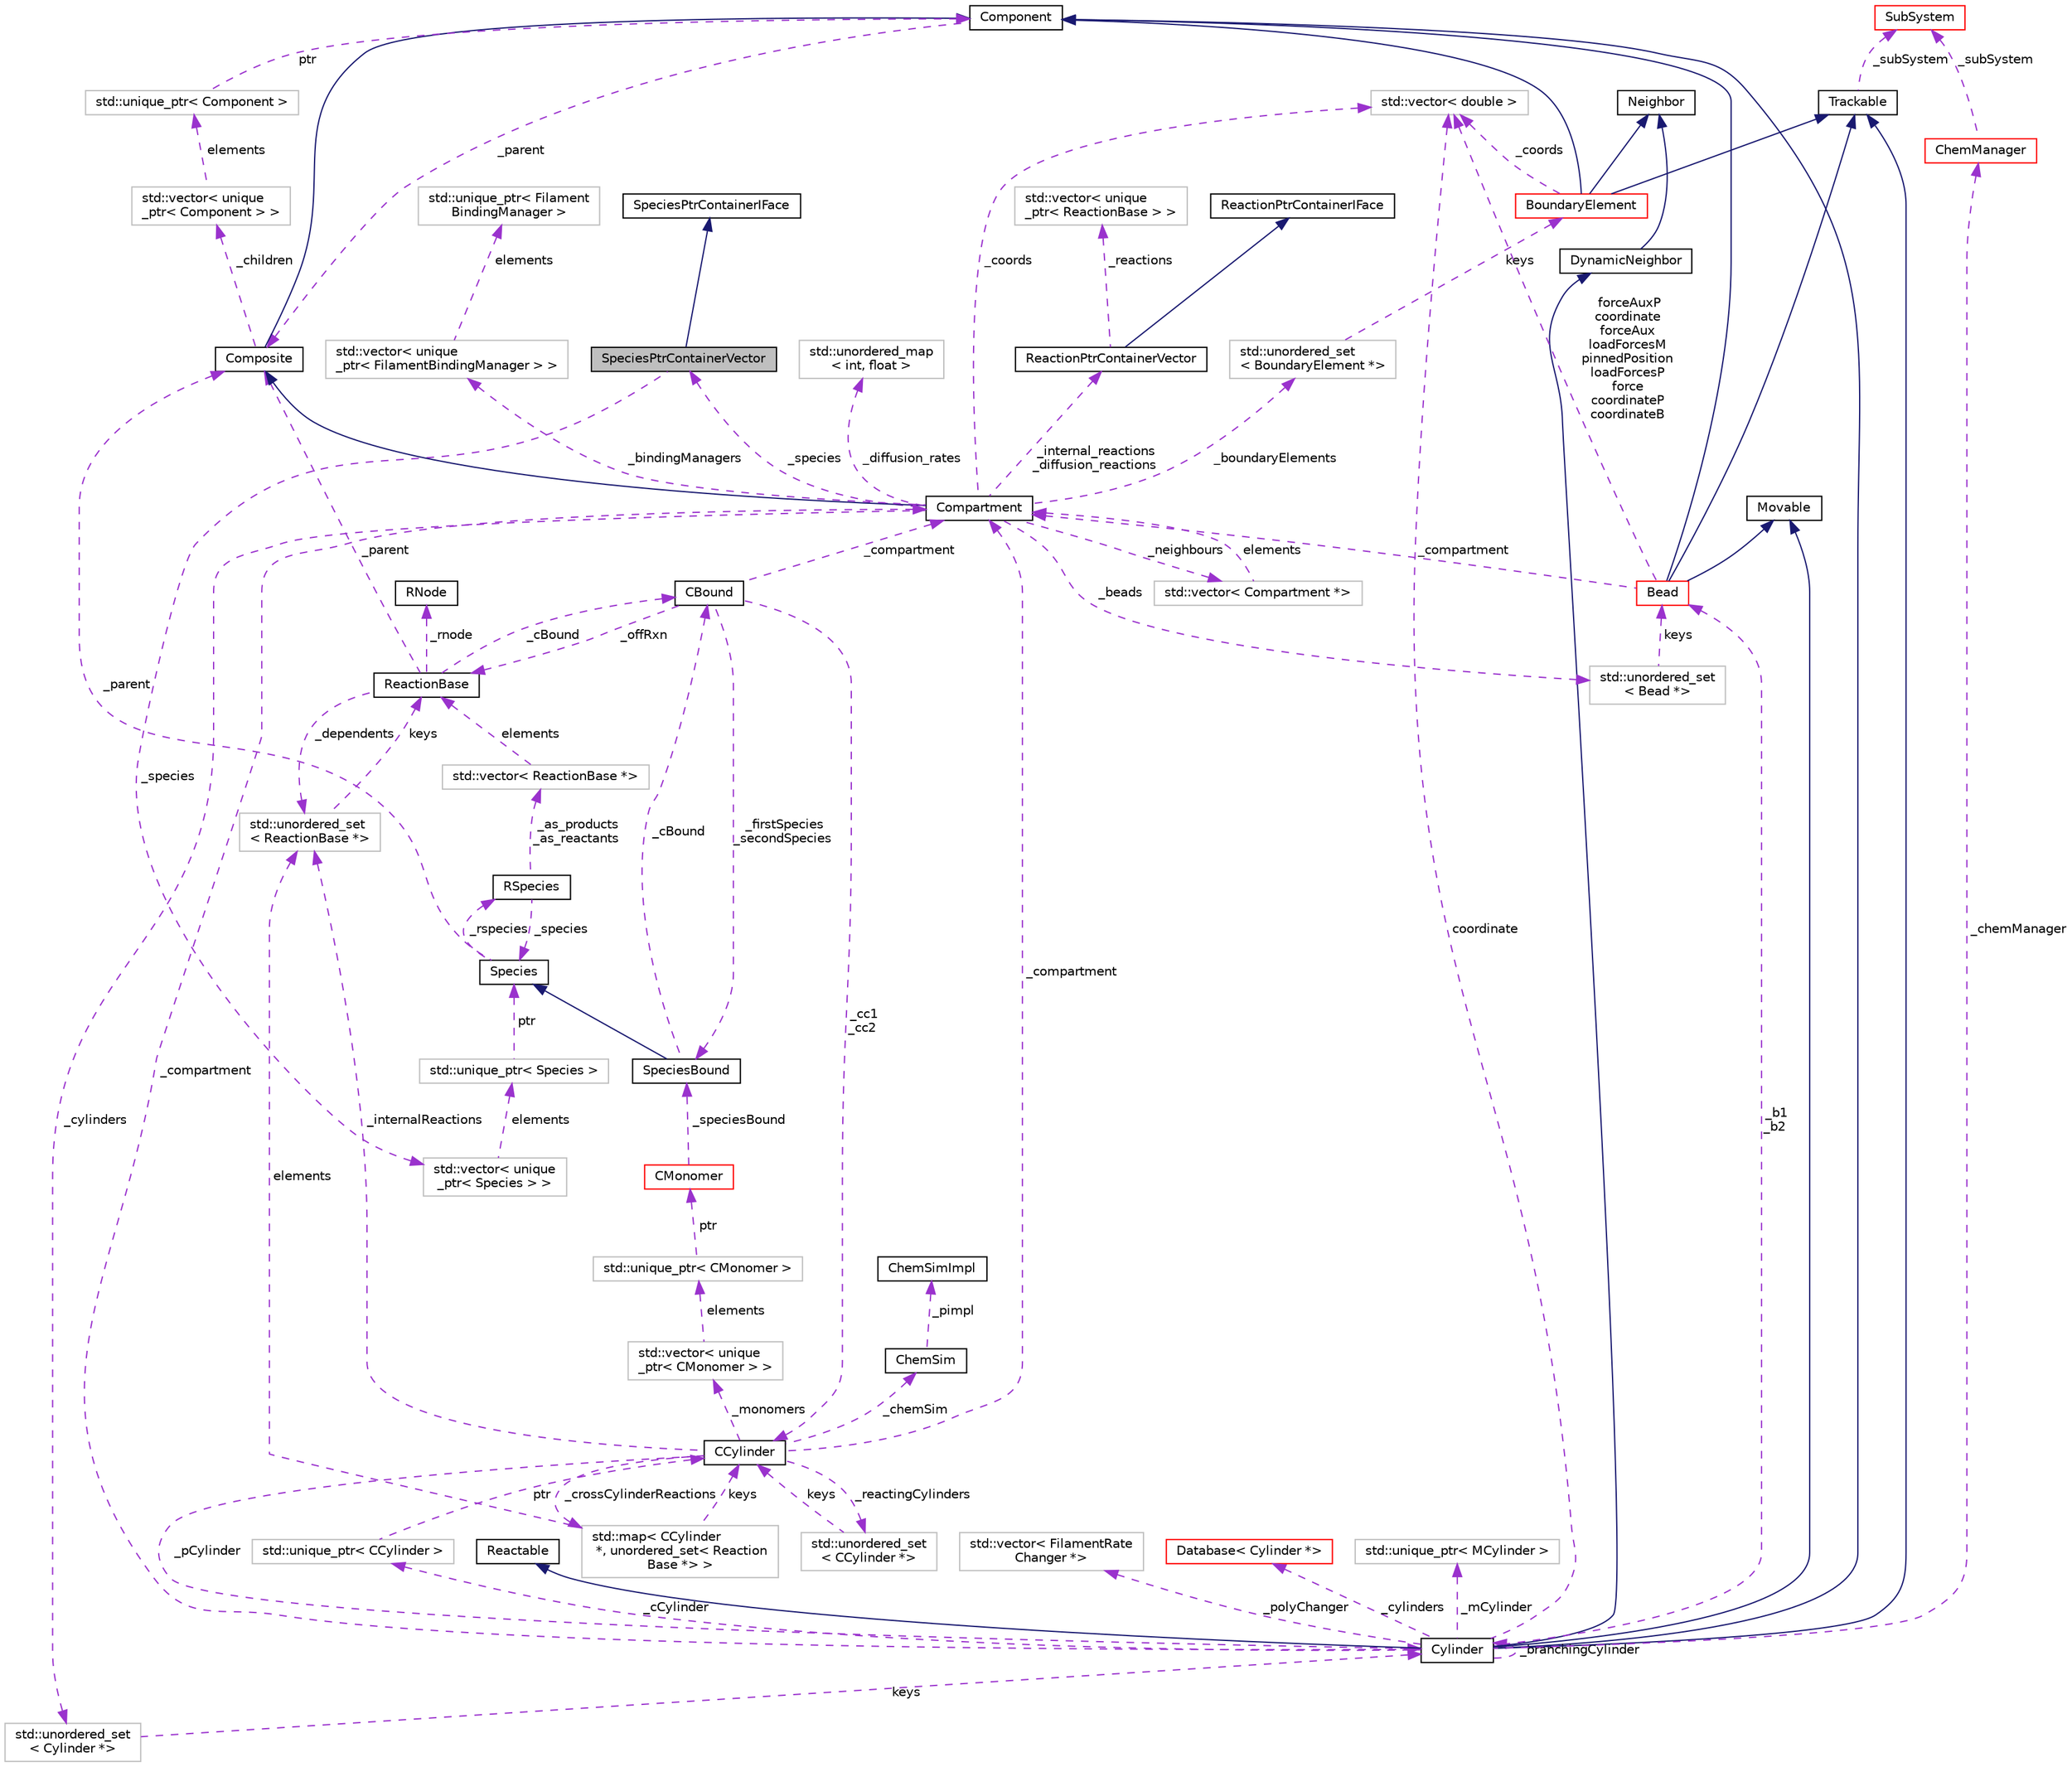 digraph "SpeciesPtrContainerVector"
{
 // INTERACTIVE_SVG=YES
  edge [fontname="Helvetica",fontsize="10",labelfontname="Helvetica",labelfontsize="10"];
  node [fontname="Helvetica",fontsize="10",shape=record];
  Node2 [label="SpeciesPtrContainerVector",height=0.2,width=0.4,color="black", fillcolor="grey75", style="filled", fontcolor="black"];
  Node3 -> Node2 [dir="back",color="midnightblue",fontsize="10",style="solid",fontname="Helvetica"];
  Node3 [label="SpeciesPtrContainerIFace",height=0.2,width=0.4,color="black", fillcolor="white", style="filled",URL="$classSpeciesPtrContainerIFace.html",tooltip="An abstract interface for a container of pointers to Species objects. "];
  Node4 -> Node2 [dir="back",color="darkorchid3",fontsize="10",style="dashed",label=" _species" ,fontname="Helvetica"];
  Node4 [label="std::vector\< unique\l_ptr\< Species \> \>",height=0.2,width=0.4,color="grey75", fillcolor="white", style="filled"];
  Node5 -> Node4 [dir="back",color="darkorchid3",fontsize="10",style="dashed",label=" elements" ,fontname="Helvetica"];
  Node5 [label="std::unique_ptr\< Species \>",height=0.2,width=0.4,color="grey75", fillcolor="white", style="filled"];
  Node6 -> Node5 [dir="back",color="darkorchid3",fontsize="10",style="dashed",label=" ptr" ,fontname="Helvetica"];
  Node6 [label="Species",height=0.2,width=0.4,color="black", fillcolor="white", style="filled",URL="$classSpecies.html",tooltip="Represents chemical molecules, tracks their copy number and can be used in Reactions. "];
  Node7 -> Node6 [dir="back",color="darkorchid3",fontsize="10",style="dashed",label=" _rspecies" ,fontname="Helvetica"];
  Node7 [label="RSpecies",height=0.2,width=0.4,color="black", fillcolor="white", style="filled",URL="$classRSpecies.html",tooltip="Represents the reactive aspect of chemical molecules. "];
  Node8 -> Node7 [dir="back",color="darkorchid3",fontsize="10",style="dashed",label=" _as_products\n_as_reactants" ,fontname="Helvetica"];
  Node8 [label="std::vector\< ReactionBase *\>",height=0.2,width=0.4,color="grey75", fillcolor="white", style="filled"];
  Node9 -> Node8 [dir="back",color="darkorchid3",fontsize="10",style="dashed",label=" elements" ,fontname="Helvetica"];
  Node9 [label="ReactionBase",height=0.2,width=0.4,color="black", fillcolor="white", style="filled",URL="$classReactionBase.html",tooltip="Represents an abstract interface for simple chemical reactions of the form A + B -> C..."];
  Node10 -> Node9 [dir="back",color="darkorchid3",fontsize="10",style="dashed",label=" _parent" ,fontname="Helvetica"];
  Node10 [label="Composite",height=0.2,width=0.4,color="black", fillcolor="white", style="filled",URL="$classComposite.html",tooltip="The aggregating class for the Composite pattern. "];
  Node11 -> Node10 [dir="back",color="midnightblue",fontsize="10",style="solid",fontname="Helvetica"];
  Node11 [label="Component",height=0.2,width=0.4,color="black", fillcolor="white", style="filled",URL="$classComponent.html",tooltip="The base class for the Composite pattern hieararchy. "];
  Node10 -> Node11 [dir="back",color="darkorchid3",fontsize="10",style="dashed",label=" _parent" ,fontname="Helvetica"];
  Node12 -> Node10 [dir="back",color="darkorchid3",fontsize="10",style="dashed",label=" _children" ,fontname="Helvetica"];
  Node12 [label="std::vector\< unique\l_ptr\< Component \> \>",height=0.2,width=0.4,color="grey75", fillcolor="white", style="filled"];
  Node13 -> Node12 [dir="back",color="darkorchid3",fontsize="10",style="dashed",label=" elements" ,fontname="Helvetica"];
  Node13 [label="std::unique_ptr\< Component \>",height=0.2,width=0.4,color="grey75", fillcolor="white", style="filled"];
  Node11 -> Node13 [dir="back",color="darkorchid3",fontsize="10",style="dashed",label=" ptr" ,fontname="Helvetica"];
  Node14 -> Node9 [dir="back",color="darkorchid3",fontsize="10",style="dashed",label=" _dependents" ,fontname="Helvetica"];
  Node14 [label="std::unordered_set\l\< ReactionBase *\>",height=0.2,width=0.4,color="grey75", fillcolor="white", style="filled"];
  Node9 -> Node14 [dir="back",color="darkorchid3",fontsize="10",style="dashed",label=" keys" ,fontname="Helvetica"];
  Node15 -> Node9 [dir="back",color="darkorchid3",fontsize="10",style="dashed",label=" _cBound" ,fontname="Helvetica"];
  Node15 [label="CBound",height=0.2,width=0.4,color="black", fillcolor="white", style="filled",URL="$classCBound.html",tooltip="Represents a chemical object that is bound to a Filament. "];
  Node16 -> Node15 [dir="back",color="darkorchid3",fontsize="10",style="dashed",label=" _cc1\n_cc2" ,fontname="Helvetica"];
  Node16 [label="CCylinder",height=0.2,width=0.4,color="black", fillcolor="white", style="filled",URL="$classCCylinder.html",tooltip="Holds all CMonomers and Reactions associated with it. "];
  Node17 -> Node16 [dir="back",color="darkorchid3",fontsize="10",style="dashed",label=" _crossCylinderReactions" ,fontname="Helvetica"];
  Node17 [label="std::map\< CCylinder\l *, unordered_set\< Reaction\lBase *\> \>",height=0.2,width=0.4,color="grey75", fillcolor="white", style="filled"];
  Node16 -> Node17 [dir="back",color="darkorchid3",fontsize="10",style="dashed",label=" keys" ,fontname="Helvetica"];
  Node14 -> Node17 [dir="back",color="darkorchid3",fontsize="10",style="dashed",label=" elements" ,fontname="Helvetica"];
  Node18 -> Node16 [dir="back",color="darkorchid3",fontsize="10",style="dashed",label=" _monomers" ,fontname="Helvetica"];
  Node18 [label="std::vector\< unique\l_ptr\< CMonomer \> \>",height=0.2,width=0.4,color="grey75", fillcolor="white", style="filled"];
  Node19 -> Node18 [dir="back",color="darkorchid3",fontsize="10",style="dashed",label=" elements" ,fontname="Helvetica"];
  Node19 [label="std::unique_ptr\< CMonomer \>",height=0.2,width=0.4,color="grey75", fillcolor="white", style="filled"];
  Node20 -> Node19 [dir="back",color="darkorchid3",fontsize="10",style="dashed",label=" ptr" ,fontname="Helvetica"];
  Node20 [label="CMonomer",height=0.2,width=0.4,color="red", fillcolor="white", style="filled",URL="$classCMonomer.html",tooltip="Represents a container for all Species that could be contained in a particular filament element at a ..."];
  Node24 -> Node20 [dir="back",color="darkorchid3",fontsize="10",style="dashed",label=" _speciesBound" ,fontname="Helvetica"];
  Node24 [label="SpeciesBound",height=0.2,width=0.4,color="black", fillcolor="white", style="filled",URL="$classSpeciesBound.html",tooltip="Used for species that can be bound to a Filament. "];
  Node6 -> Node24 [dir="back",color="midnightblue",fontsize="10",style="solid",fontname="Helvetica"];
  Node15 -> Node24 [dir="back",color="darkorchid3",fontsize="10",style="dashed",label=" _cBound" ,fontname="Helvetica"];
  Node25 -> Node16 [dir="back",color="darkorchid3",fontsize="10",style="dashed",label=" _pCylinder" ,fontname="Helvetica"];
  Node25 [label="Cylinder",height=0.2,width=0.4,color="black", fillcolor="white", style="filled",URL="$classCylinder.html",tooltip="A container to store a MCylinder and CCylinder. "];
  Node11 -> Node25 [dir="back",color="midnightblue",fontsize="10",style="solid",fontname="Helvetica"];
  Node26 -> Node25 [dir="back",color="midnightblue",fontsize="10",style="solid",fontname="Helvetica"];
  Node26 [label="Trackable",height=0.2,width=0.4,color="black", fillcolor="white", style="filled",URL="$classTrackable.html",tooltip="An abstract base class for a trackable object in the SubSystem. "];
  Node27 -> Node26 [dir="back",color="darkorchid3",fontsize="10",style="dashed",label=" _subSystem" ,fontname="Helvetica"];
  Node27 [label="SubSystem",height=0.2,width=0.4,color="red", fillcolor="white", style="filled",URL="$classSubSystem.html",tooltip="Manages all Movables and Reactables. "];
  Node29 -> Node25 [dir="back",color="midnightblue",fontsize="10",style="solid",fontname="Helvetica"];
  Node29 [label="Movable",height=0.2,width=0.4,color="black", fillcolor="white", style="filled",URL="$classMovable.html",tooltip="An abstract base class for a movable element in the SubSystem. "];
  Node31 -> Node25 [dir="back",color="midnightblue",fontsize="10",style="solid",fontname="Helvetica"];
  Node31 [label="Reactable",height=0.2,width=0.4,color="black", fillcolor="white", style="filled",URL="$classReactable.html",tooltip="An abstract base class for a reactable element in the SubSystem. "];
  Node61 -> Node25 [dir="back",color="midnightblue",fontsize="10",style="solid",fontname="Helvetica"];
  Node61 [label="DynamicNeighbor",height=0.2,width=0.4,color="black", fillcolor="white", style="filled",URL="$classDynamicNeighbor.html",tooltip="An abstract base class for any element that can be added or removed from a NeighborList dynamically a..."];
  Node39 -> Node61 [dir="back",color="midnightblue",fontsize="10",style="solid",fontname="Helvetica"];
  Node39 [label="Neighbor",height=0.2,width=0.4,color="black", fillcolor="white", style="filled",URL="$classNeighbor.html",tooltip="An abstract base class for any element that can be added or removed from a NeighborList statically at..."];
  Node25 -> Node25 [dir="back",color="darkorchid3",fontsize="10",style="dashed",label=" _branchingCylinder" ,fontname="Helvetica"];
  Node62 -> Node25 [dir="back",color="darkorchid3",fontsize="10",style="dashed",label=" _polyChanger" ,fontname="Helvetica"];
  Node62 [label="std::vector\< FilamentRate\lChanger *\>",height=0.2,width=0.4,color="grey75", fillcolor="white", style="filled"];
  Node64 -> Node25 [dir="back",color="darkorchid3",fontsize="10",style="dashed",label=" _cCylinder" ,fontname="Helvetica"];
  Node64 [label="std::unique_ptr\< CCylinder \>",height=0.2,width=0.4,color="grey75", fillcolor="white", style="filled"];
  Node16 -> Node64 [dir="back",color="darkorchid3",fontsize="10",style="dashed",label=" ptr" ,fontname="Helvetica"];
  Node45 -> Node25 [dir="back",color="darkorchid3",fontsize="10",style="dashed",label=" _b1\n_b2" ,fontname="Helvetica"];
  Node45 [label="Bead",height=0.2,width=0.4,color="red", fillcolor="white", style="filled",URL="$classBead.html",tooltip="Represents a single coordinate between Cylinders, and holds forces needed for mechanical equilibratio..."];
  Node11 -> Node45 [dir="back",color="midnightblue",fontsize="10",style="solid",fontname="Helvetica"];
  Node26 -> Node45 [dir="back",color="midnightblue",fontsize="10",style="solid",fontname="Helvetica"];
  Node29 -> Node45 [dir="back",color="midnightblue",fontsize="10",style="solid",fontname="Helvetica"];
  Node43 -> Node45 [dir="back",color="darkorchid3",fontsize="10",style="dashed",label=" _compartment" ,fontname="Helvetica"];
  Node43 [label="Compartment",height=0.2,width=0.4,color="black", fillcolor="white", style="filled",URL="$classCompartment.html",tooltip="A container or holding Species and Reactions. "];
  Node10 -> Node43 [dir="back",color="midnightblue",fontsize="10",style="solid",fontname="Helvetica"];
  Node44 -> Node43 [dir="back",color="darkorchid3",fontsize="10",style="dashed",label=" _beads" ,fontname="Helvetica"];
  Node44 [label="std::unordered_set\l\< Bead *\>",height=0.2,width=0.4,color="grey75", fillcolor="white", style="filled"];
  Node45 -> Node44 [dir="back",color="darkorchid3",fontsize="10",style="dashed",label=" keys" ,fontname="Helvetica"];
  Node47 -> Node43 [dir="back",color="darkorchid3",fontsize="10",style="dashed",label=" _neighbours" ,fontname="Helvetica"];
  Node47 [label="std::vector\< Compartment *\>",height=0.2,width=0.4,color="grey75", fillcolor="white", style="filled"];
  Node43 -> Node47 [dir="back",color="darkorchid3",fontsize="10",style="dashed",label=" elements" ,fontname="Helvetica"];
  Node48 -> Node43 [dir="back",color="darkorchid3",fontsize="10",style="dashed",label=" _cylinders" ,fontname="Helvetica"];
  Node48 [label="std::unordered_set\l\< Cylinder *\>",height=0.2,width=0.4,color="grey75", fillcolor="white", style="filled"];
  Node25 -> Node48 [dir="back",color="darkorchid3",fontsize="10",style="dashed",label=" keys" ,fontname="Helvetica"];
  Node49 -> Node43 [dir="back",color="darkorchid3",fontsize="10",style="dashed",label=" _boundaryElements" ,fontname="Helvetica"];
  Node49 [label="std::unordered_set\l\< BoundaryElement *\>",height=0.2,width=0.4,color="grey75", fillcolor="white", style="filled"];
  Node38 -> Node49 [dir="back",color="darkorchid3",fontsize="10",style="dashed",label=" keys" ,fontname="Helvetica"];
  Node38 [label="BoundaryElement",height=0.2,width=0.4,color="red", fillcolor="white", style="filled",URL="$classBoundaryElement.html",tooltip="Represents an element of a BoundarySurface. "];
  Node11 -> Node38 [dir="back",color="midnightblue",fontsize="10",style="solid",fontname="Helvetica"];
  Node26 -> Node38 [dir="back",color="midnightblue",fontsize="10",style="solid",fontname="Helvetica"];
  Node39 -> Node38 [dir="back",color="midnightblue",fontsize="10",style="solid",fontname="Helvetica"];
  Node41 -> Node38 [dir="back",color="darkorchid3",fontsize="10",style="dashed",label=" _coords" ,fontname="Helvetica"];
  Node41 [label="std::vector\< double \>",height=0.2,width=0.4,color="grey75", fillcolor="white", style="filled"];
  Node50 -> Node43 [dir="back",color="darkorchid3",fontsize="10",style="dashed",label=" _internal_reactions\n_diffusion_reactions" ,fontname="Helvetica"];
  Node50 [label="ReactionPtrContainerVector",height=0.2,width=0.4,color="black", fillcolor="white", style="filled",URL="$classReactionPtrContainerVector.html",tooltip="A concrete class implementing the ReactionPtrContainerIFace, using vector<unique_ptr<ReactionBase>> a..."];
  Node51 -> Node50 [dir="back",color="midnightblue",fontsize="10",style="solid",fontname="Helvetica"];
  Node51 [label="ReactionPtrContainerIFace",height=0.2,width=0.4,color="black", fillcolor="white", style="filled",URL="$classReactionPtrContainerIFace.html",tooltip="An abstract interface for a container of pointers to reaction objects. "];
  Node52 -> Node50 [dir="back",color="darkorchid3",fontsize="10",style="dashed",label=" _reactions" ,fontname="Helvetica"];
  Node52 [label="std::vector\< unique\l_ptr\< ReactionBase \> \>",height=0.2,width=0.4,color="grey75", fillcolor="white", style="filled"];
  Node54 -> Node43 [dir="back",color="darkorchid3",fontsize="10",style="dashed",label=" _diffusion_rates" ,fontname="Helvetica"];
  Node54 [label="std::unordered_map\l\< int, float \>",height=0.2,width=0.4,color="grey75", fillcolor="white", style="filled"];
  Node41 -> Node43 [dir="back",color="darkorchid3",fontsize="10",style="dashed",label=" _coords" ,fontname="Helvetica"];
  Node55 -> Node43 [dir="back",color="darkorchid3",fontsize="10",style="dashed",label=" _bindingManagers" ,fontname="Helvetica"];
  Node55 [label="std::vector\< unique\l_ptr\< FilamentBindingManager \> \>",height=0.2,width=0.4,color="grey75", fillcolor="white", style="filled"];
  Node56 -> Node55 [dir="back",color="darkorchid3",fontsize="10",style="dashed",label=" elements" ,fontname="Helvetica"];
  Node56 [label="std::unique_ptr\< Filament\lBindingManager \>",height=0.2,width=0.4,color="grey75", fillcolor="white", style="filled"];
  Node2 -> Node43 [dir="back",color="darkorchid3",fontsize="10",style="dashed",label=" _species" ,fontname="Helvetica"];
  Node41 -> Node45 [dir="back",color="darkorchid3",fontsize="10",style="dashed",label=" forceAuxP\ncoordinate\nforceAux\nloadForcesM\npinnedPosition\nloadForcesP\nforce\ncoordinateP\ncoordinateB" ,fontname="Helvetica"];
  Node65 -> Node25 [dir="back",color="darkorchid3",fontsize="10",style="dashed",label=" _cylinders" ,fontname="Helvetica"];
  Node65 [label="Database\< Cylinder *\>",height=0.2,width=0.4,color="red", fillcolor="white", style="filled",URL="$classDatabase.html"];
  Node43 -> Node25 [dir="back",color="darkorchid3",fontsize="10",style="dashed",label=" _compartment" ,fontname="Helvetica"];
  Node67 -> Node25 [dir="back",color="darkorchid3",fontsize="10",style="dashed",label=" _chemManager" ,fontname="Helvetica"];
  Node67 [label="ChemManager",height=0.2,width=0.4,color="red", fillcolor="white", style="filled",URL="$classChemManager.html",tooltip="For initailizing chemical reactions based on a specific system. "];
  Node27 -> Node67 [dir="back",color="darkorchid3",fontsize="10",style="dashed",label=" _subSystem" ,fontname="Helvetica"];
  Node79 -> Node25 [dir="back",color="darkorchid3",fontsize="10",style="dashed",label=" _mCylinder" ,fontname="Helvetica"];
  Node79 [label="std::unique_ptr\< MCylinder \>",height=0.2,width=0.4,color="grey75", fillcolor="white", style="filled"];
  Node41 -> Node25 [dir="back",color="darkorchid3",fontsize="10",style="dashed",label=" coordinate" ,fontname="Helvetica"];
  Node81 -> Node16 [dir="back",color="darkorchid3",fontsize="10",style="dashed",label=" _reactingCylinders" ,fontname="Helvetica"];
  Node81 [label="std::unordered_set\l\< CCylinder *\>",height=0.2,width=0.4,color="grey75", fillcolor="white", style="filled"];
  Node16 -> Node81 [dir="back",color="darkorchid3",fontsize="10",style="dashed",label=" keys" ,fontname="Helvetica"];
  Node43 -> Node16 [dir="back",color="darkorchid3",fontsize="10",style="dashed",label=" _compartment" ,fontname="Helvetica"];
  Node14 -> Node16 [dir="back",color="darkorchid3",fontsize="10",style="dashed",label=" _internalReactions" ,fontname="Helvetica"];
  Node82 -> Node16 [dir="back",color="darkorchid3",fontsize="10",style="dashed",label=" _chemSim" ,fontname="Helvetica"];
  Node82 [label="ChemSim",height=0.2,width=0.4,color="black", fillcolor="white", style="filled",URL="$classChemSim.html",tooltip="Used to manage running a network of chemical reactions. "];
  Node83 -> Node82 [dir="back",color="darkorchid3",fontsize="10",style="dashed",label=" _pimpl" ,fontname="Helvetica"];
  Node83 [label="ChemSimImpl",height=0.2,width=0.4,color="black", fillcolor="white", style="filled",URL="$classChemSimImpl.html",tooltip="An abstract base class for algorithms that run stochastic chemical kinetics. "];
  Node43 -> Node15 [dir="back",color="darkorchid3",fontsize="10",style="dashed",label=" _compartment" ,fontname="Helvetica"];
  Node24 -> Node15 [dir="back",color="darkorchid3",fontsize="10",style="dashed",label=" _firstSpecies\n_secondSpecies" ,fontname="Helvetica"];
  Node9 -> Node15 [dir="back",color="darkorchid3",fontsize="10",style="dashed",label=" _offRxn" ,fontname="Helvetica"];
  Node84 -> Node9 [dir="back",color="darkorchid3",fontsize="10",style="dashed",label=" _rnode" ,fontname="Helvetica"];
  Node84 [label="RNode",height=0.2,width=0.4,color="black", fillcolor="white", style="filled",URL="$classRNode.html",tooltip="This is an abstract base class for classes that need to be associated with the given Reaction object..."];
  Node6 -> Node7 [dir="back",color="darkorchid3",fontsize="10",style="dashed",label=" _species" ,fontname="Helvetica"];
  Node10 -> Node6 [dir="back",color="darkorchid3",fontsize="10",style="dashed",label=" _parent" ,fontname="Helvetica"];
}
